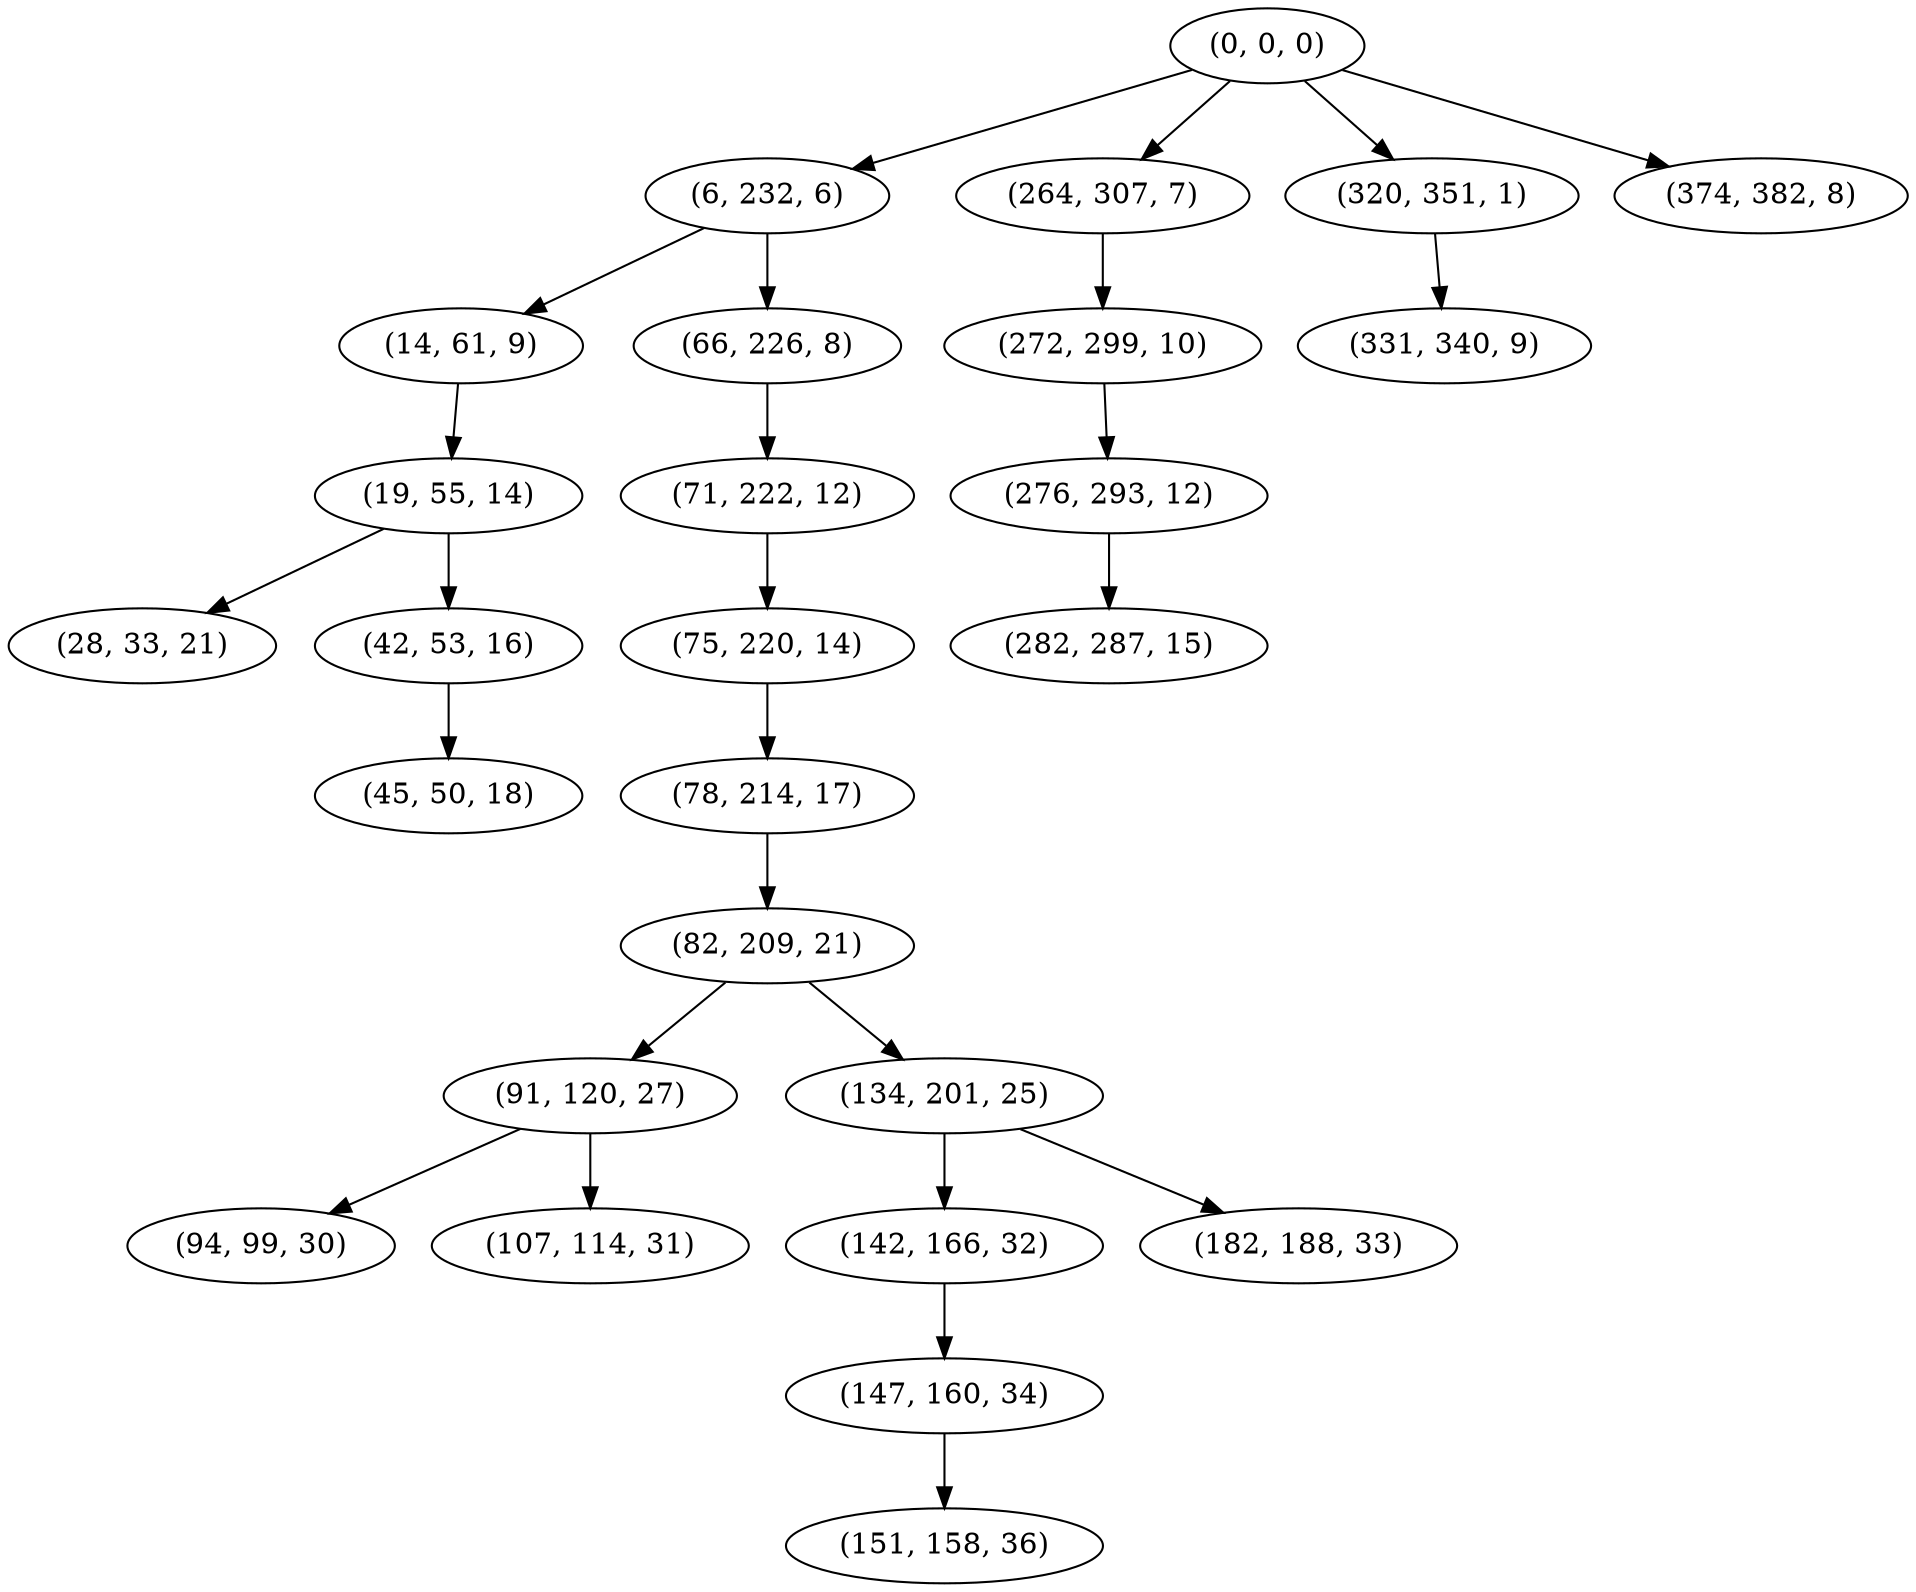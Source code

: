digraph tree {
    "(0, 0, 0)";
    "(6, 232, 6)";
    "(14, 61, 9)";
    "(19, 55, 14)";
    "(28, 33, 21)";
    "(42, 53, 16)";
    "(45, 50, 18)";
    "(66, 226, 8)";
    "(71, 222, 12)";
    "(75, 220, 14)";
    "(78, 214, 17)";
    "(82, 209, 21)";
    "(91, 120, 27)";
    "(94, 99, 30)";
    "(107, 114, 31)";
    "(134, 201, 25)";
    "(142, 166, 32)";
    "(147, 160, 34)";
    "(151, 158, 36)";
    "(182, 188, 33)";
    "(264, 307, 7)";
    "(272, 299, 10)";
    "(276, 293, 12)";
    "(282, 287, 15)";
    "(320, 351, 1)";
    "(331, 340, 9)";
    "(374, 382, 8)";
    "(0, 0, 0)" -> "(6, 232, 6)";
    "(0, 0, 0)" -> "(264, 307, 7)";
    "(0, 0, 0)" -> "(320, 351, 1)";
    "(0, 0, 0)" -> "(374, 382, 8)";
    "(6, 232, 6)" -> "(14, 61, 9)";
    "(6, 232, 6)" -> "(66, 226, 8)";
    "(14, 61, 9)" -> "(19, 55, 14)";
    "(19, 55, 14)" -> "(28, 33, 21)";
    "(19, 55, 14)" -> "(42, 53, 16)";
    "(42, 53, 16)" -> "(45, 50, 18)";
    "(66, 226, 8)" -> "(71, 222, 12)";
    "(71, 222, 12)" -> "(75, 220, 14)";
    "(75, 220, 14)" -> "(78, 214, 17)";
    "(78, 214, 17)" -> "(82, 209, 21)";
    "(82, 209, 21)" -> "(91, 120, 27)";
    "(82, 209, 21)" -> "(134, 201, 25)";
    "(91, 120, 27)" -> "(94, 99, 30)";
    "(91, 120, 27)" -> "(107, 114, 31)";
    "(134, 201, 25)" -> "(142, 166, 32)";
    "(134, 201, 25)" -> "(182, 188, 33)";
    "(142, 166, 32)" -> "(147, 160, 34)";
    "(147, 160, 34)" -> "(151, 158, 36)";
    "(264, 307, 7)" -> "(272, 299, 10)";
    "(272, 299, 10)" -> "(276, 293, 12)";
    "(276, 293, 12)" -> "(282, 287, 15)";
    "(320, 351, 1)" -> "(331, 340, 9)";
}
